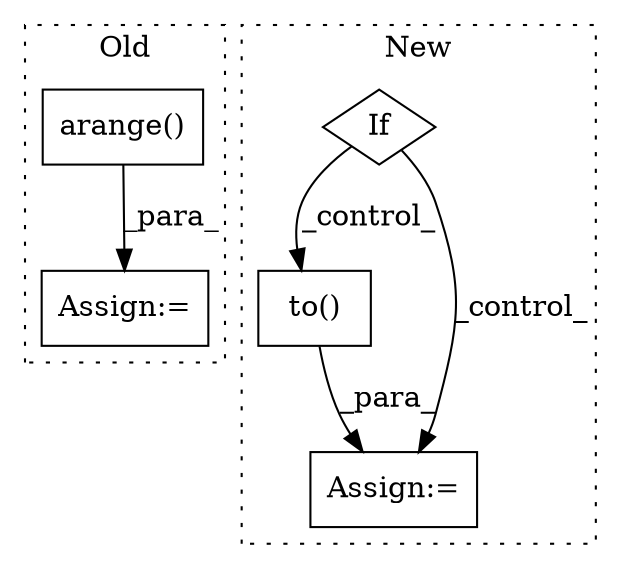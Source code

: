 digraph G {
subgraph cluster0 {
1 [label="arange()" a="75" s="650,679" l="10,1" shape="box"];
5 [label="Assign:=" a="68" s="647" l="3" shape="box"];
label = "Old";
style="dotted";
}
subgraph cluster1 {
2 [label="to()" a="75" s="715,760" l="40,1" shape="box"];
3 [label="Assign:=" a="68" s="712" l="3" shape="box"];
4 [label="If" a="96" s="558" l="3" shape="diamond"];
label = "New";
style="dotted";
}
1 -> 5 [label="_para_"];
2 -> 3 [label="_para_"];
4 -> 2 [label="_control_"];
4 -> 3 [label="_control_"];
}